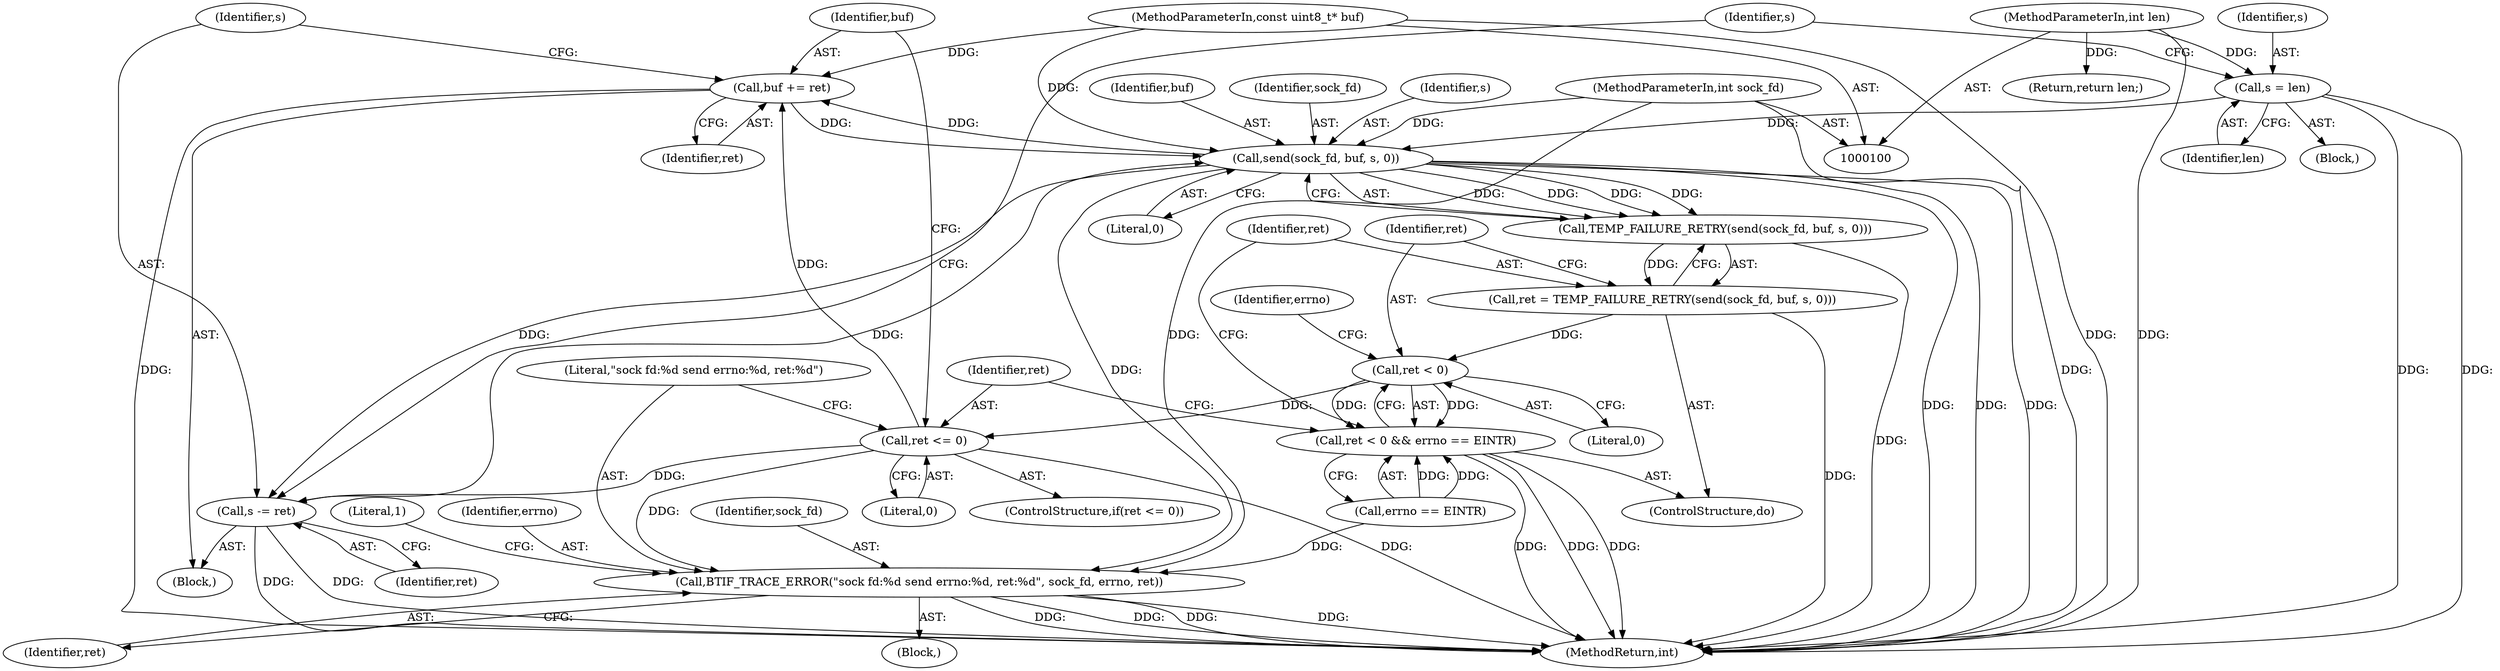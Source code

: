 digraph "0_Android_472271b153c5dc53c28beac55480a8d8434b2d5c_46@pointer" {
"1000142" [label="(Call,buf += ret)"];
"1000130" [label="(Call,ret <= 0)"];
"1000123" [label="(Call,ret < 0)"];
"1000114" [label="(Call,ret = TEMP_FAILURE_RETRY(send(sock_fd, buf, s, 0)))"];
"1000116" [label="(Call,TEMP_FAILURE_RETRY(send(sock_fd, buf, s, 0)))"];
"1000117" [label="(Call,send(sock_fd, buf, s, 0))"];
"1000101" [label="(MethodParameterIn,int sock_fd)"];
"1000142" [label="(Call,buf += ret)"];
"1000102" [label="(MethodParameterIn,const uint8_t* buf)"];
"1000106" [label="(Call,s = len)"];
"1000103" [label="(MethodParameterIn,int len)"];
"1000145" [label="(Call,s -= ret)"];
"1000122" [label="(Call,ret < 0 && errno == EINTR)"];
"1000134" [label="(Call,BTIF_TRACE_ERROR(\"sock fd:%d send errno:%d, ret:%d\", sock_fd, errno, ret))"];
"1000108" [label="(Identifier,len)"];
"1000116" [label="(Call,TEMP_FAILURE_RETRY(send(sock_fd, buf, s, 0)))"];
"1000130" [label="(Call,ret <= 0)"];
"1000142" [label="(Call,buf += ret)"];
"1000111" [label="(Identifier,s)"];
"1000117" [label="(Call,send(sock_fd, buf, s, 0))"];
"1000125" [label="(Literal,0)"];
"1000102" [label="(MethodParameterIn,const uint8_t* buf)"];
"1000138" [label="(Identifier,ret)"];
"1000106" [label="(Call,s = len)"];
"1000145" [label="(Call,s -= ret)"];
"1000101" [label="(MethodParameterIn,int sock_fd)"];
"1000114" [label="(Call,ret = TEMP_FAILURE_RETRY(send(sock_fd, buf, s, 0)))"];
"1000136" [label="(Identifier,sock_fd)"];
"1000120" [label="(Identifier,s)"];
"1000115" [label="(Identifier,ret)"];
"1000144" [label="(Identifier,ret)"];
"1000127" [label="(Identifier,errno)"];
"1000119" [label="(Identifier,buf)"];
"1000124" [label="(Identifier,ret)"];
"1000133" [label="(Block,)"];
"1000113" [label="(ControlStructure,do)"];
"1000118" [label="(Identifier,sock_fd)"];
"1000141" [label="(Literal,1)"];
"1000135" [label="(Literal,\"sock fd:%d send errno:%d, ret:%d\")"];
"1000123" [label="(Call,ret < 0)"];
"1000129" [label="(ControlStructure,if(ret <= 0))"];
"1000147" [label="(Identifier,ret)"];
"1000137" [label="(Identifier,errno)"];
"1000150" [label="(MethodReturn,int)"];
"1000131" [label="(Identifier,ret)"];
"1000112" [label="(Block,)"];
"1000107" [label="(Identifier,s)"];
"1000134" [label="(Call,BTIF_TRACE_ERROR(\"sock fd:%d send errno:%d, ret:%d\", sock_fd, errno, ret))"];
"1000148" [label="(Return,return len;)"];
"1000122" [label="(Call,ret < 0 && errno == EINTR)"];
"1000103" [label="(MethodParameterIn,int len)"];
"1000143" [label="(Identifier,buf)"];
"1000146" [label="(Identifier,s)"];
"1000104" [label="(Block,)"];
"1000132" [label="(Literal,0)"];
"1000126" [label="(Call,errno == EINTR)"];
"1000121" [label="(Literal,0)"];
"1000142" -> "1000112"  [label="AST: "];
"1000142" -> "1000144"  [label="CFG: "];
"1000143" -> "1000142"  [label="AST: "];
"1000144" -> "1000142"  [label="AST: "];
"1000146" -> "1000142"  [label="CFG: "];
"1000142" -> "1000150"  [label="DDG: "];
"1000142" -> "1000117"  [label="DDG: "];
"1000130" -> "1000142"  [label="DDG: "];
"1000117" -> "1000142"  [label="DDG: "];
"1000102" -> "1000142"  [label="DDG: "];
"1000130" -> "1000129"  [label="AST: "];
"1000130" -> "1000132"  [label="CFG: "];
"1000131" -> "1000130"  [label="AST: "];
"1000132" -> "1000130"  [label="AST: "];
"1000135" -> "1000130"  [label="CFG: "];
"1000143" -> "1000130"  [label="CFG: "];
"1000130" -> "1000150"  [label="DDG: "];
"1000123" -> "1000130"  [label="DDG: "];
"1000130" -> "1000134"  [label="DDG: "];
"1000130" -> "1000145"  [label="DDG: "];
"1000123" -> "1000122"  [label="AST: "];
"1000123" -> "1000125"  [label="CFG: "];
"1000124" -> "1000123"  [label="AST: "];
"1000125" -> "1000123"  [label="AST: "];
"1000127" -> "1000123"  [label="CFG: "];
"1000122" -> "1000123"  [label="CFG: "];
"1000123" -> "1000122"  [label="DDG: "];
"1000123" -> "1000122"  [label="DDG: "];
"1000114" -> "1000123"  [label="DDG: "];
"1000114" -> "1000113"  [label="AST: "];
"1000114" -> "1000116"  [label="CFG: "];
"1000115" -> "1000114"  [label="AST: "];
"1000116" -> "1000114"  [label="AST: "];
"1000124" -> "1000114"  [label="CFG: "];
"1000114" -> "1000150"  [label="DDG: "];
"1000116" -> "1000114"  [label="DDG: "];
"1000116" -> "1000117"  [label="CFG: "];
"1000117" -> "1000116"  [label="AST: "];
"1000116" -> "1000150"  [label="DDG: "];
"1000117" -> "1000116"  [label="DDG: "];
"1000117" -> "1000116"  [label="DDG: "];
"1000117" -> "1000116"  [label="DDG: "];
"1000117" -> "1000116"  [label="DDG: "];
"1000117" -> "1000121"  [label="CFG: "];
"1000118" -> "1000117"  [label="AST: "];
"1000119" -> "1000117"  [label="AST: "];
"1000120" -> "1000117"  [label="AST: "];
"1000121" -> "1000117"  [label="AST: "];
"1000117" -> "1000150"  [label="DDG: "];
"1000117" -> "1000150"  [label="DDG: "];
"1000117" -> "1000150"  [label="DDG: "];
"1000101" -> "1000117"  [label="DDG: "];
"1000102" -> "1000117"  [label="DDG: "];
"1000106" -> "1000117"  [label="DDG: "];
"1000145" -> "1000117"  [label="DDG: "];
"1000117" -> "1000134"  [label="DDG: "];
"1000117" -> "1000145"  [label="DDG: "];
"1000101" -> "1000100"  [label="AST: "];
"1000101" -> "1000150"  [label="DDG: "];
"1000101" -> "1000134"  [label="DDG: "];
"1000102" -> "1000100"  [label="AST: "];
"1000102" -> "1000150"  [label="DDG: "];
"1000106" -> "1000104"  [label="AST: "];
"1000106" -> "1000108"  [label="CFG: "];
"1000107" -> "1000106"  [label="AST: "];
"1000108" -> "1000106"  [label="AST: "];
"1000111" -> "1000106"  [label="CFG: "];
"1000106" -> "1000150"  [label="DDG: "];
"1000106" -> "1000150"  [label="DDG: "];
"1000103" -> "1000106"  [label="DDG: "];
"1000103" -> "1000100"  [label="AST: "];
"1000103" -> "1000150"  [label="DDG: "];
"1000103" -> "1000148"  [label="DDG: "];
"1000145" -> "1000112"  [label="AST: "];
"1000145" -> "1000147"  [label="CFG: "];
"1000146" -> "1000145"  [label="AST: "];
"1000147" -> "1000145"  [label="AST: "];
"1000111" -> "1000145"  [label="CFG: "];
"1000145" -> "1000150"  [label="DDG: "];
"1000145" -> "1000150"  [label="DDG: "];
"1000122" -> "1000113"  [label="AST: "];
"1000122" -> "1000126"  [label="CFG: "];
"1000126" -> "1000122"  [label="AST: "];
"1000115" -> "1000122"  [label="CFG: "];
"1000131" -> "1000122"  [label="CFG: "];
"1000122" -> "1000150"  [label="DDG: "];
"1000122" -> "1000150"  [label="DDG: "];
"1000122" -> "1000150"  [label="DDG: "];
"1000126" -> "1000122"  [label="DDG: "];
"1000126" -> "1000122"  [label="DDG: "];
"1000134" -> "1000133"  [label="AST: "];
"1000134" -> "1000138"  [label="CFG: "];
"1000135" -> "1000134"  [label="AST: "];
"1000136" -> "1000134"  [label="AST: "];
"1000137" -> "1000134"  [label="AST: "];
"1000138" -> "1000134"  [label="AST: "];
"1000141" -> "1000134"  [label="CFG: "];
"1000134" -> "1000150"  [label="DDG: "];
"1000134" -> "1000150"  [label="DDG: "];
"1000134" -> "1000150"  [label="DDG: "];
"1000134" -> "1000150"  [label="DDG: "];
"1000126" -> "1000134"  [label="DDG: "];
}
